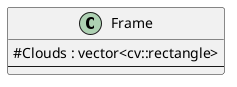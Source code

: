 @startuml test

skinparam classAttributeIconSize 0
left to right direction

class Frame {
   #Clouds : vector<cv::rectangle>
   --
}

@enduml
